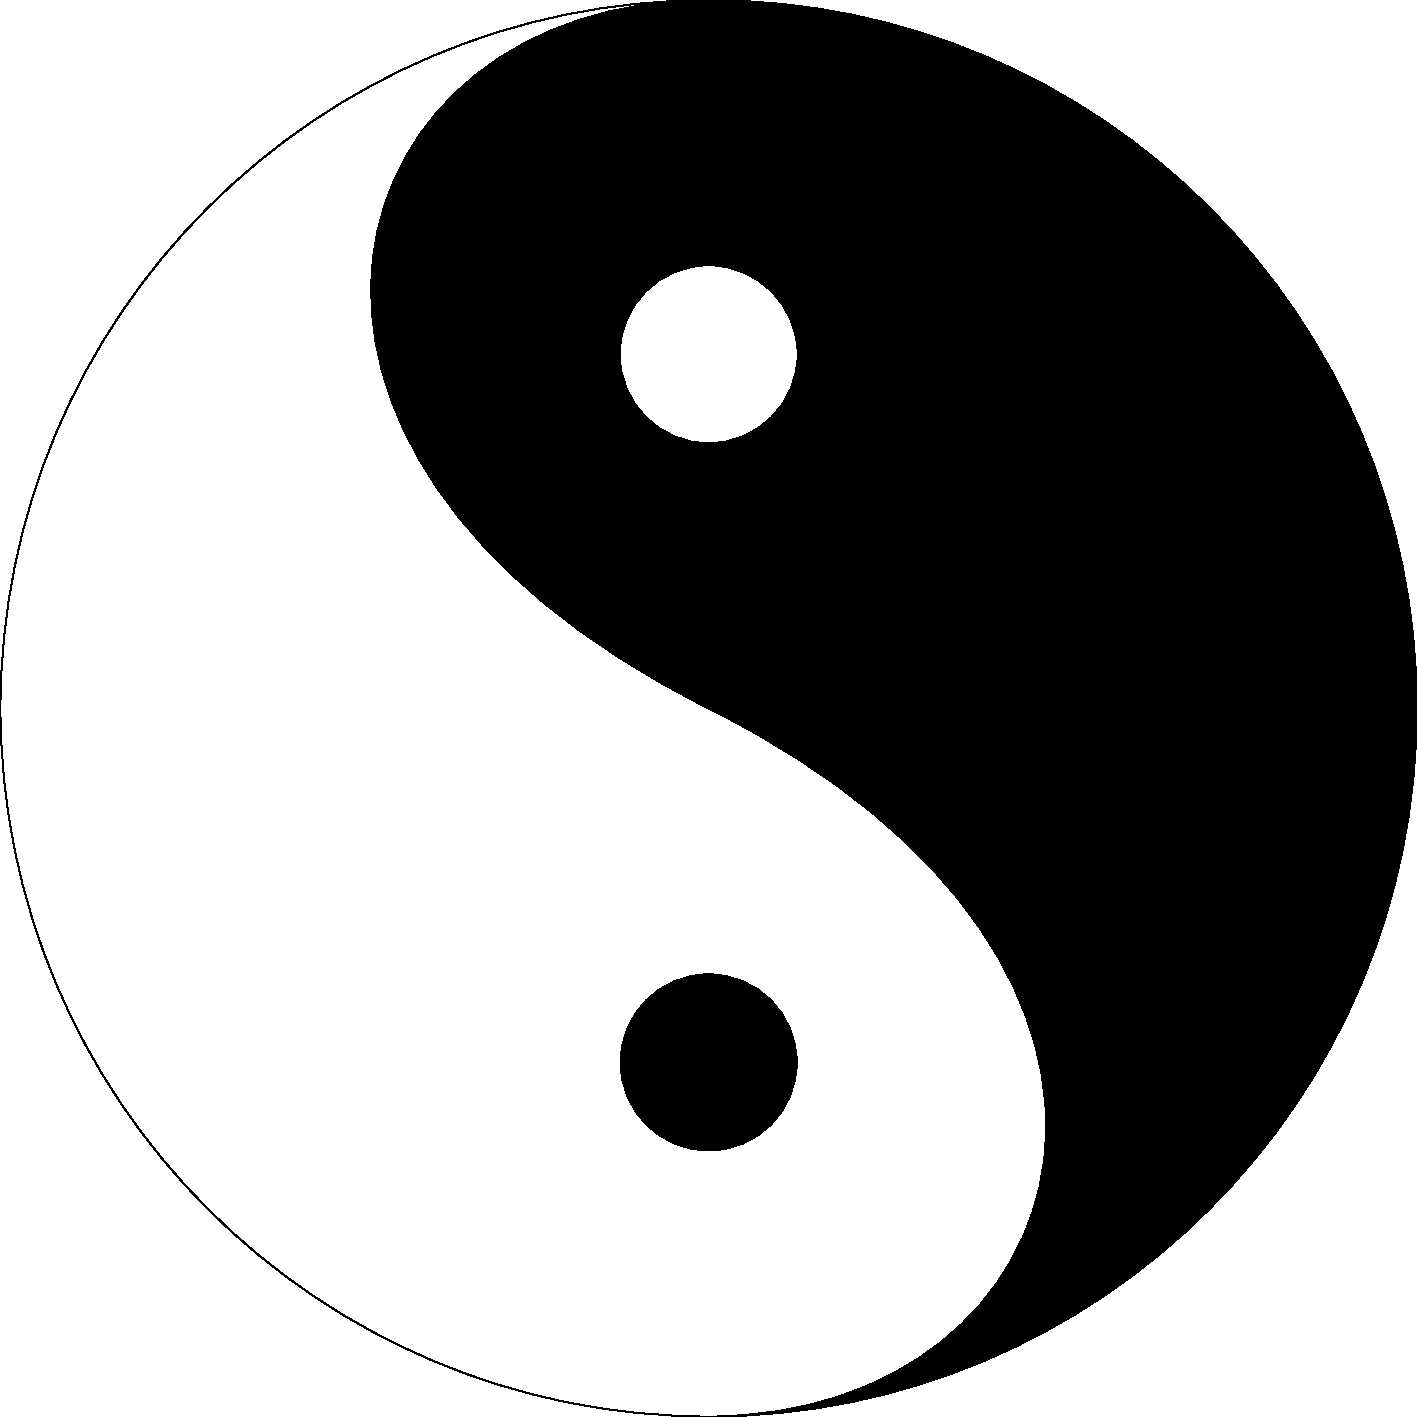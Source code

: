 size(0,25cm);
guide center = (0,1){W}..tension 0.8..(0,0){(1,-.5)}..tension 0.8..{W}(0,-1); 

draw((0,1)..(-1,0)..(0,-1));
filldraw(center{E}..{N}(1,0)..{W}cycle);
unfill(circle((0,0.5),0.125));
fill(circle((0,-0.5),0.125));

